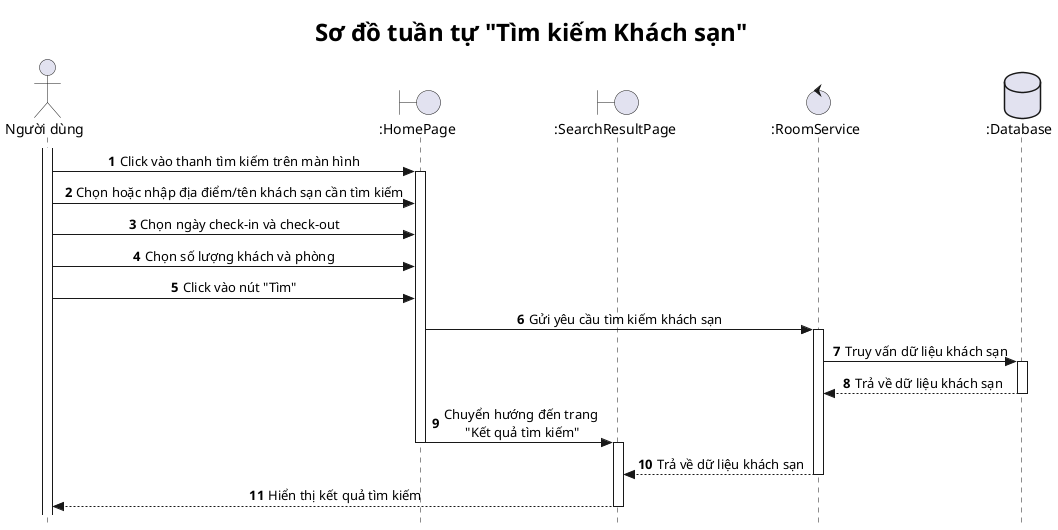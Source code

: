 @startuml

title <size: 24> Sơ đồ tuần tự "Tìm kiếm Khách sạn" </size>

skinparam style strictuml
skinparam SequenceMessageAlignment center

autonumber

actor "Người dùng" as U
boundary ":HomePage" as HP  
boundary ":SearchResultPage" as SRP  
control ":RoomService" as RS
database ":Database" as DB  

activate U
U -> HP: Click vào thanh tìm kiếm trên màn hình
activate HP
U -> HP: Chọn hoặc nhập địa điểm/tên khách sạn cần tìm kiếm
U -> HP: Chọn ngày check-in và check-out
U -> HP: Chọn số lượng khách và phòng
U -> HP: Click vào nút "Tìm"

HP -> RS: Gửi yêu cầu tìm kiếm khách sạn
activate RS
RS -> DB: Truy vấn dữ liệu khách sạn
activate DB
DB --> RS: Trả về dữ liệu khách sạn
deactivate DB
HP -> SRP: Chuyển hướng đến trang \n"Kết quả tìm kiếm"
deactivate HP
activate SRP

RS --> SRP: Trả về dữ liệu khách sạn
deactivate RS
SRP --> U: Hiển thị kết quả tìm kiếm
deactivate SRP

@enduml
